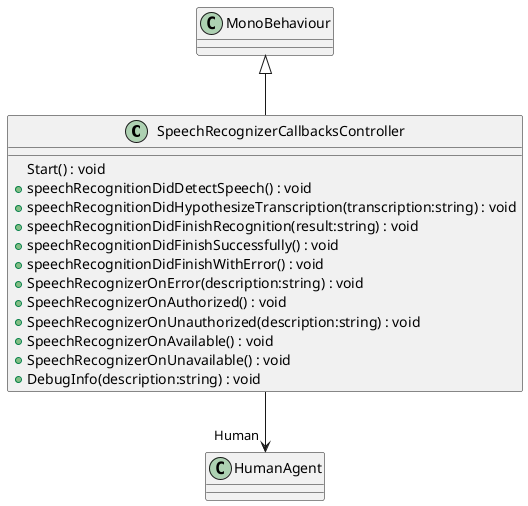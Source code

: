 @startuml
class SpeechRecognizerCallbacksController {
    Start() : void
    + speechRecognitionDidDetectSpeech() : void
    + speechRecognitionDidHypothesizeTranscription(transcription:string) : void
    + speechRecognitionDidFinishRecognition(result:string) : void
    + speechRecognitionDidFinishSuccessfully() : void
    + speechRecognitionDidFinishWithError() : void
    + SpeechRecognizerOnError(description:string) : void
    + SpeechRecognizerOnAuthorized() : void
    + SpeechRecognizerOnUnauthorized(description:string) : void
    + SpeechRecognizerOnAvailable() : void
    + SpeechRecognizerOnUnavailable() : void
    + DebugInfo(description:string) : void
}
MonoBehaviour <|-- SpeechRecognizerCallbacksController
SpeechRecognizerCallbacksController --> "Human" HumanAgent
@enduml
